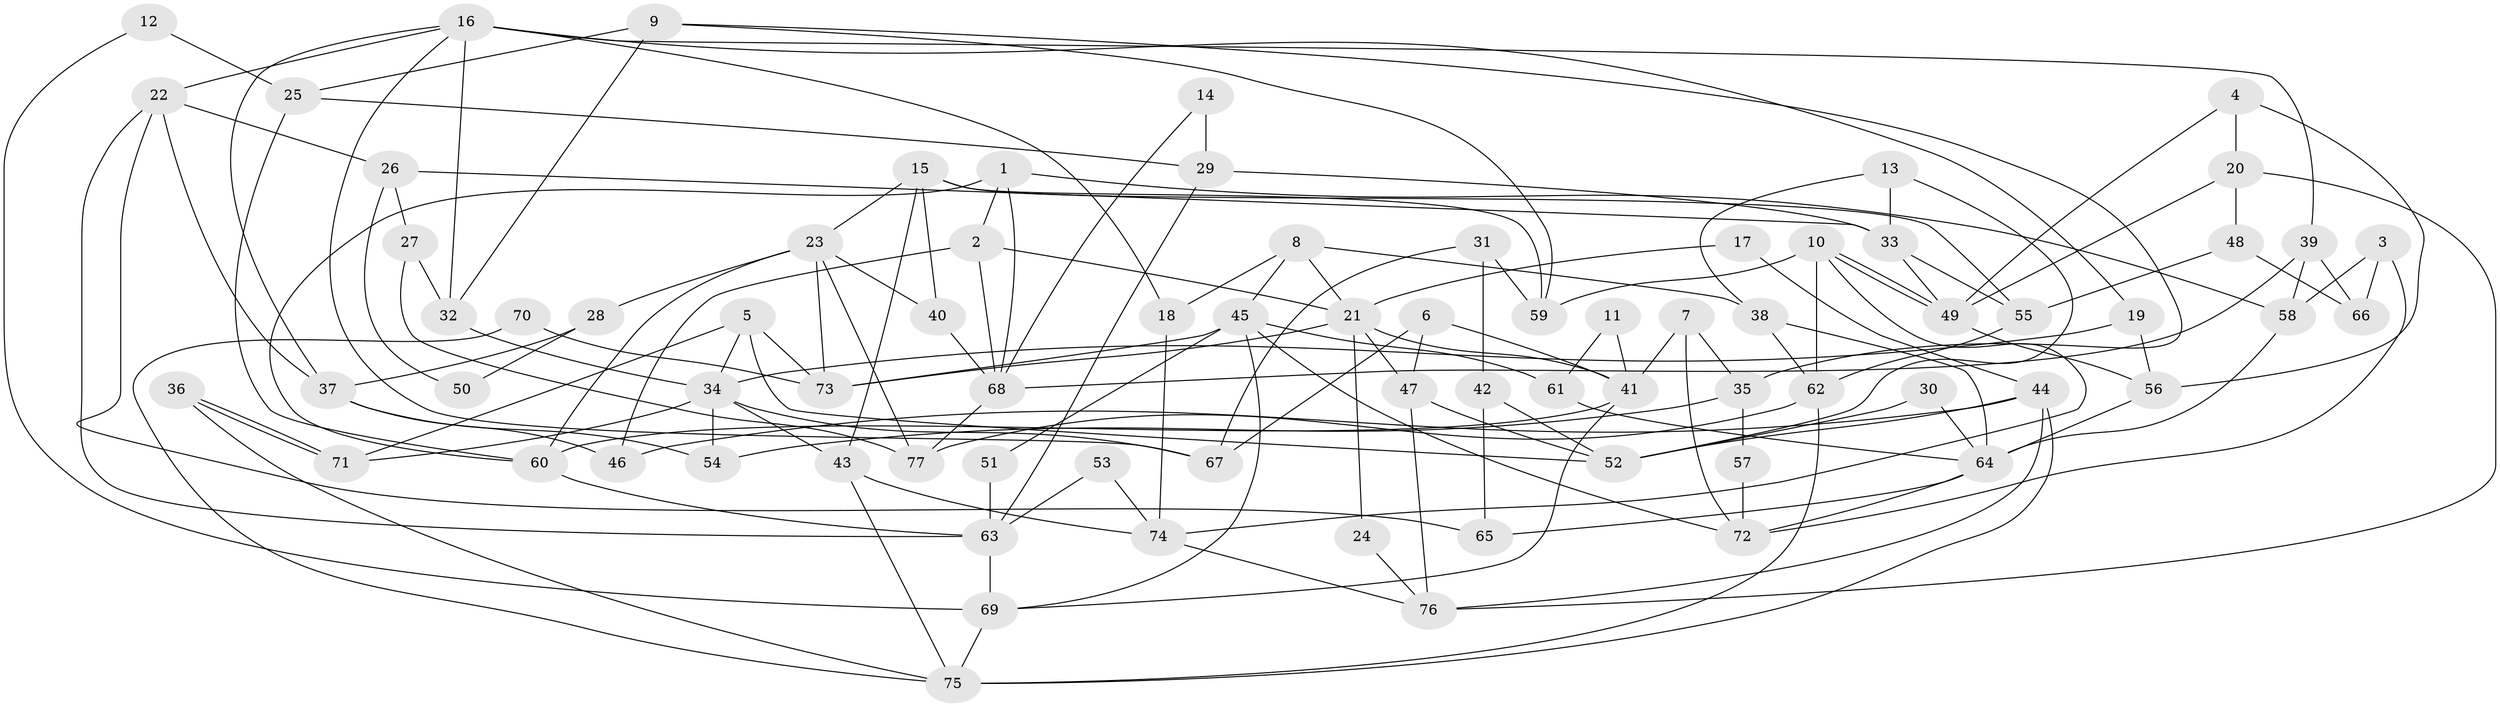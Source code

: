 // coarse degree distribution, {7: 0.10638297872340426, 4: 0.2127659574468085, 3: 0.1702127659574468, 5: 0.1702127659574468, 6: 0.1276595744680851, 2: 0.0851063829787234, 9: 0.06382978723404255, 10: 0.02127659574468085, 8: 0.0425531914893617}
// Generated by graph-tools (version 1.1) at 2025/41/03/06/25 10:41:54]
// undirected, 77 vertices, 154 edges
graph export_dot {
graph [start="1"]
  node [color=gray90,style=filled];
  1;
  2;
  3;
  4;
  5;
  6;
  7;
  8;
  9;
  10;
  11;
  12;
  13;
  14;
  15;
  16;
  17;
  18;
  19;
  20;
  21;
  22;
  23;
  24;
  25;
  26;
  27;
  28;
  29;
  30;
  31;
  32;
  33;
  34;
  35;
  36;
  37;
  38;
  39;
  40;
  41;
  42;
  43;
  44;
  45;
  46;
  47;
  48;
  49;
  50;
  51;
  52;
  53;
  54;
  55;
  56;
  57;
  58;
  59;
  60;
  61;
  62;
  63;
  64;
  65;
  66;
  67;
  68;
  69;
  70;
  71;
  72;
  73;
  74;
  75;
  76;
  77;
  1 -- 2;
  1 -- 60;
  1 -- 58;
  1 -- 68;
  2 -- 21;
  2 -- 68;
  2 -- 46;
  3 -- 66;
  3 -- 58;
  3 -- 72;
  4 -- 49;
  4 -- 56;
  4 -- 20;
  5 -- 34;
  5 -- 73;
  5 -- 52;
  5 -- 71;
  6 -- 47;
  6 -- 41;
  6 -- 67;
  7 -- 72;
  7 -- 35;
  7 -- 41;
  8 -- 45;
  8 -- 18;
  8 -- 21;
  8 -- 38;
  9 -- 32;
  9 -- 59;
  9 -- 25;
  9 -- 35;
  10 -- 62;
  10 -- 49;
  10 -- 49;
  10 -- 59;
  10 -- 74;
  11 -- 61;
  11 -- 41;
  12 -- 25;
  12 -- 69;
  13 -- 33;
  13 -- 38;
  13 -- 52;
  14 -- 68;
  14 -- 29;
  15 -- 43;
  15 -- 59;
  15 -- 23;
  15 -- 40;
  15 -- 55;
  16 -- 37;
  16 -- 67;
  16 -- 18;
  16 -- 19;
  16 -- 22;
  16 -- 32;
  16 -- 39;
  17 -- 44;
  17 -- 21;
  18 -- 74;
  19 -- 56;
  19 -- 34;
  20 -- 76;
  20 -- 48;
  20 -- 49;
  21 -- 41;
  21 -- 24;
  21 -- 47;
  21 -- 73;
  22 -- 63;
  22 -- 26;
  22 -- 37;
  22 -- 65;
  23 -- 60;
  23 -- 28;
  23 -- 40;
  23 -- 73;
  23 -- 77;
  24 -- 76;
  25 -- 60;
  25 -- 29;
  26 -- 27;
  26 -- 33;
  26 -- 50;
  27 -- 32;
  27 -- 77;
  28 -- 37;
  28 -- 50;
  29 -- 33;
  29 -- 63;
  30 -- 52;
  30 -- 64;
  31 -- 42;
  31 -- 67;
  31 -- 59;
  32 -- 34;
  33 -- 49;
  33 -- 55;
  34 -- 71;
  34 -- 43;
  34 -- 54;
  34 -- 67;
  35 -- 54;
  35 -- 57;
  36 -- 71;
  36 -- 71;
  36 -- 75;
  37 -- 46;
  37 -- 54;
  38 -- 62;
  38 -- 64;
  39 -- 68;
  39 -- 58;
  39 -- 66;
  40 -- 68;
  41 -- 69;
  41 -- 60;
  42 -- 52;
  42 -- 65;
  43 -- 75;
  43 -- 74;
  44 -- 76;
  44 -- 52;
  44 -- 46;
  44 -- 75;
  45 -- 73;
  45 -- 72;
  45 -- 51;
  45 -- 61;
  45 -- 69;
  47 -- 52;
  47 -- 76;
  48 -- 55;
  48 -- 66;
  49 -- 56;
  51 -- 63;
  53 -- 74;
  53 -- 63;
  55 -- 62;
  56 -- 64;
  57 -- 72;
  58 -- 64;
  60 -- 63;
  61 -- 64;
  62 -- 77;
  62 -- 75;
  63 -- 69;
  64 -- 65;
  64 -- 72;
  68 -- 77;
  69 -- 75;
  70 -- 73;
  70 -- 75;
  74 -- 76;
}
